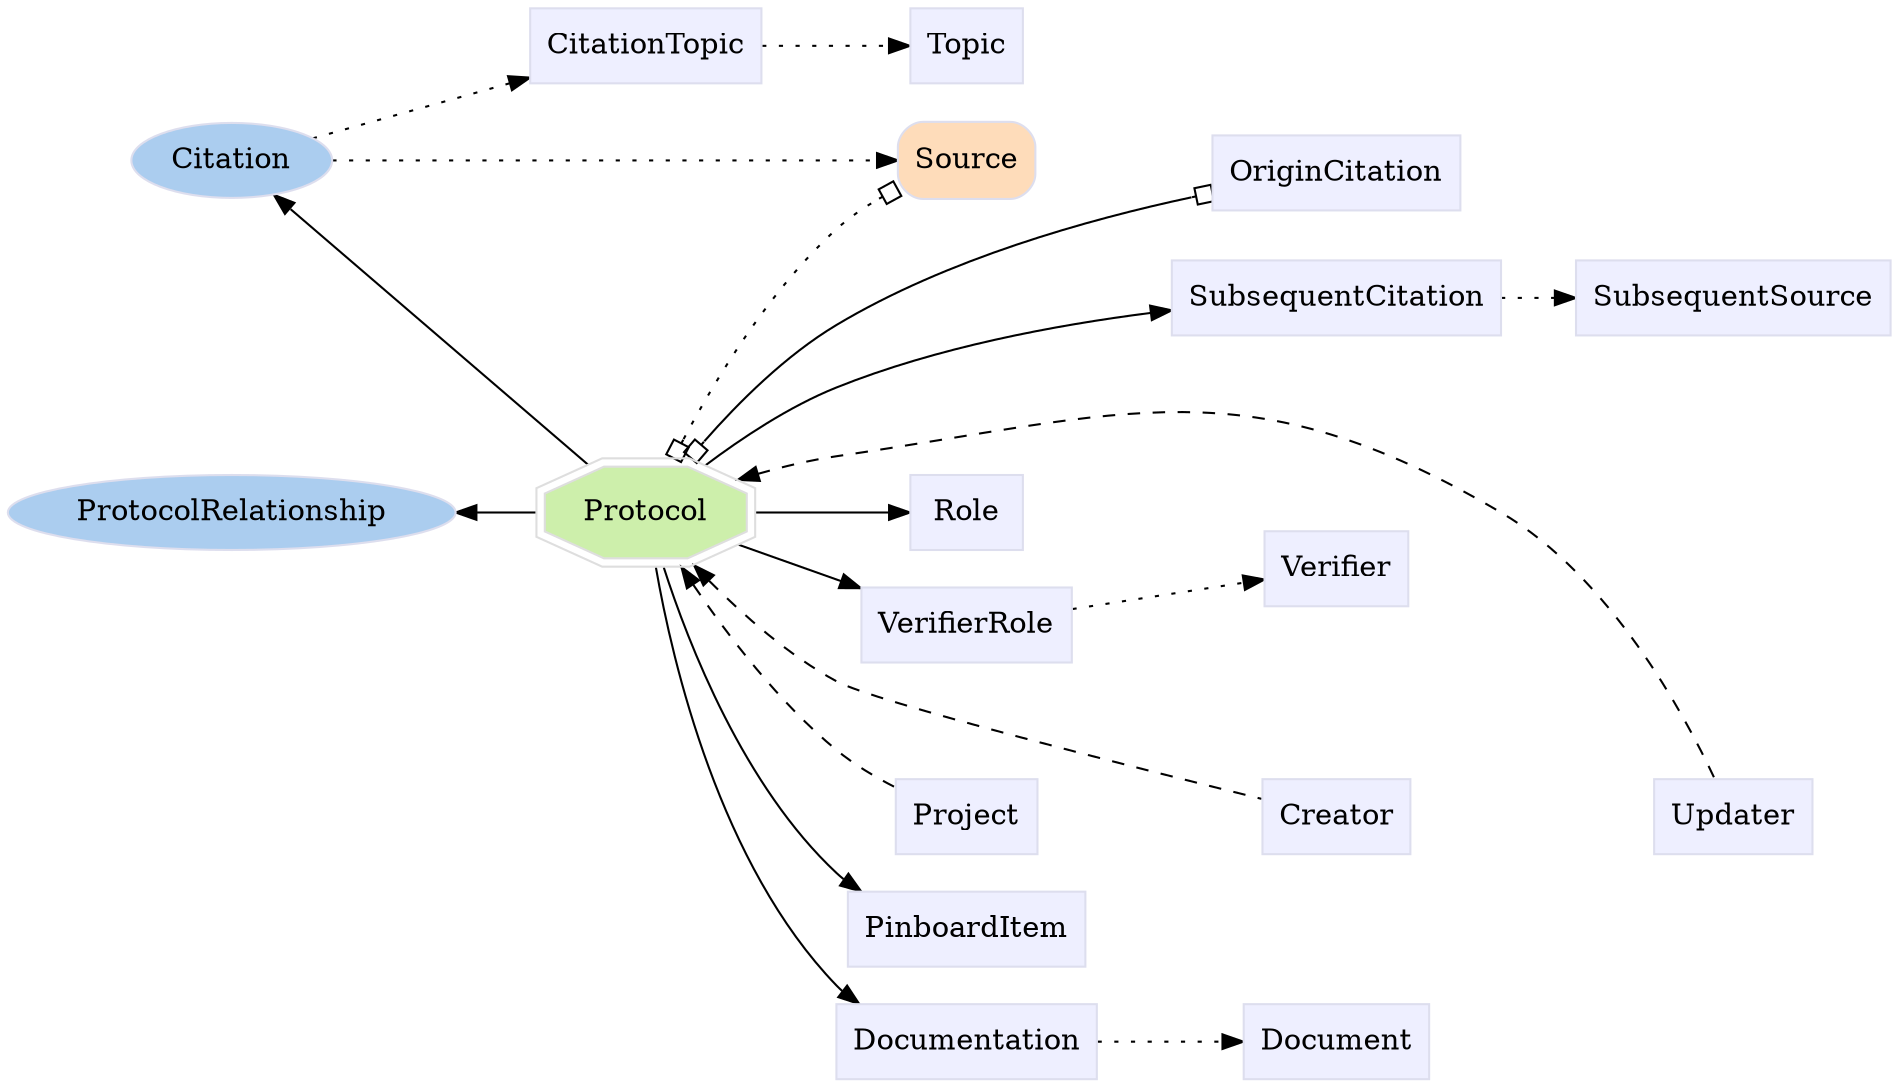 digraph Protocol {
	graph [bb="0,0,748.52,514",
		label="",
		outputorder=edgesfirst,
		rankdir=LR
	];
	node [label="\N"];
	subgraph annotator_cluster {
		graph [rank=min];
		Citation	[color="#dddeee",
			fillcolor="#abcdef",
			group=annotator,
			height=0.5,
			href="/develop/Data/models.html#citation",
			label=Citation,
			pos="85.142,441",
			shape=oval,
			style=filled,
			target=_top,
			width=1.0832];
		ProtocolRelationship	[color="#dddeee",
			fillcolor="#abcdef",
			group=annotator,
			height=0.5,
			href="/develop/Data/models.html#protocol-relationship",
			label=ProtocolRelationship,
			pos="85.142,272",
			shape=oval,
			style=filled,
			target=_top,
			width=2.3651];
	}
	subgraph core {
		Source	[color="#dddeee",
			fillcolor="#fedcba",
			group=core,
			height=0.51389,
			href="/develop/Data/models.html#source",
			label=Source,
			pos="388.02,441",
			shape=Mrecord,
			style=filled,
			target=_top,
			width=0.75];
	}
	subgraph supporting {
		Protocol	[color="#dedede",
			fillcolor="#cdefab",
			group=target,
			height=0.61111,
			href="/develop/Data/models.html#protocol",
			label=Protocol,
			pos="253.9,272",
			shape=doubleoctagon,
			style=filled,
			target=_top,
			width=1.3227];
		CitationTopic	[color="#dddeee",
			fillcolor="#eeefff",
			group=supporting,
			height=0.5,
			href="/develop/Data/models.html#citation-topic",
			label=CitationTopic,
			pos="253.9,496",
			shape=box,
			style=filled,
			target=_top,
			width=1.2778];
		Documentation	[color="#dddeee",
			fillcolor="#eeefff",
			group=supporting,
			height=0.5,
			href="/develop/Data/models.html#documentation",
			label=Documentation,
			pos="388.02,18",
			shape=box,
			style=filled,
			target=_top,
			width=1.4028];
		Document	[color="#dddeee",
			fillcolor="#eeefff",
			group=supporting,
			height=0.5,
			href="/develop/Data/models.html#document",
			label=Document,
			pos="535.52,18",
			shape=box,
			style=filled,
			target=_top,
			width=1.0278];
		PinboardItem	[color="#dddeee",
			fillcolor="#eeefff",
			group=supporting,
			height=0.5,
			href="/develop/Data/models.html#pinboard-item",
			label=PinboardItem,
			pos="388.02,72",
			shape=box,
			style=filled,
			target=_top,
			width=1.2639];
		Role	[color="#dddeee",
			fillcolor="#eeefff",
			group=supporting,
			height=0.5,
			href="/develop/Data/models.html#role",
			label=Role,
			pos="388.02,272",
			shape=box,
			style=filled,
			target=_top,
			width=0.75];
		SubsequentCitation	[color="#dddeee",
			fillcolor="#eeefff",
			group=supporting,
			height=0.5,
			href="/develop/Data/models.html#subsequent-citation",
			label=SubsequentCitation,
			pos="535.52,375",
			shape=box,
			style=filled,
			target=_top,
			width=1.6944];
		SubsequentSource	[color="#dddeee",
			fillcolor="#eeefff",
			group=supporting,
			height=0.5,
			href="/develop/Data/models.html#subsequent-source",
			label=SubsequentSource,
			pos="690.52,375",
			shape=box,
			style=filled,
			target=_top,
			width=1.6111];
		Topic	[color="#dddeee",
			fillcolor="#eeefff",
			group=supporting,
			height=0.5,
			href="/develop/Data/models.html#topic",
			label=Topic,
			pos="388.02,496",
			shape=box,
			style=filled,
			target=_top,
			width=0.75];
		VerifierRole	[color="#dddeee",
			fillcolor="#eeefff",
			group=supporting,
			height=0.5,
			href="/develop/Data/models.html#verifier-role",
			label=VerifierRole,
			pos="388.02,218",
			shape=box,
			style=filled,
			target=_top,
			width=1.1528];
		Verifier	[color="#dddeee",
			fillcolor="#eeefff",
			group=supporting,
			height=0.5,
			href="/develop/Data/models.html#verifier",
			label=Verifier,
			pos="535.52,245",
			shape=box,
			style=filled,
			target=_top,
			width=0.79167];
		Creator	[color="#dddeee",
			fillcolor="#eeefff",
			group=supporting,
			height=0.5,
			href="/develop/Data/models.html#creator",
			label=Creator,
			pos="535.52,126",
			shape=box,
			style=filled,
			target=_top,
			width=0.79167];
		Project	[color="#dddeee",
			fillcolor="#eeefff",
			group=supporting,
			height=0.5,
			href="/develop/Data/models.html#project",
			label=Project,
			pos="388.02,126",
			shape=box,
			style=filled,
			target=_top,
			width=0.76389];
		Updater	[color="#dddeee",
			fillcolor="#eeefff",
			group=supporting,
			height=0.5,
			href="/develop/Data/models.html#updater",
			label=Updater,
			pos="690.52,126",
			shape=box,
			style=filled,
			target=_top,
			width=0.83333];
		OriginCitation	[color="#dddeee",
			fillcolor="#eeefff",
			group=supporting,
			height=0.5,
			href="/develop/Data/models.html#origin-citation",
			label=OriginCitation,
			pos="535.52,435",
			shape=box,
			style=filled,
			target=_top,
			width=1.3194];
	}
	Citation -> Source	[pos="e,360.7,441 124.25,441 182.6,441 293.35,441 350.64,441",
		style=dotted];
	Citation -> CitationTopic	[pos="e,207.83,481.13 117.51,451.35 140.2,458.83 171.44,469.13 198.19,477.96",
		style=dotted];
	Source -> SubsequentCitation	[pos="e,494.74,393.04 415.03,429.2 434.59,420.33 461.96,407.92 485.57,397.2",
		style=invis];
	Source -> OriginCitation	[pos="e,487.85,436.92 415.03,439.93 432.46,439.21 456.1,438.23 477.75,437.34",
		style=invis];
	Protocol -> Citation	[pos="e,102.13,424.8 232.05,293.13 200.81,324.79 142.06,384.34 109.44,417.39"];
	Protocol -> ProtocolRelationship	[pos="e,170.5,272 206.19,272 198.08,272 189.4,272 180.54,272"];
	Protocol -> Source	[arrowhead=obox,
		arrowtail=obox,
		dir=both,
		pos="s,264.66,294.24 e,360.97,426.66 269.13,303.62 283.44,333.01 307.63,376.83 337.52,408 341.97,412.65 347.2,416.99 352.55,420.9",
		style=dotted];
	Protocol -> Documentation	[pos="e,347.18,36.163 257.71,249.7 264.27,205.75 284.33,106.85 337.52,45 338.13,44.286 338.77,43.587 339.43,42.903"];
	Protocol -> PinboardItem	[pos="e,347.99,90.1 260.67,249.77 270.88,214.14 295.17,143.7 337.52,99 338.29,98.183 339.1,97.385 339.93,96.605"];
	Protocol -> Role	[pos="e,360.97,272 301.85,272 318,272 335.82,272 350.97,272"];
	Protocol -> SubsequentCitation	[pos="e,474.32,368.42 277.5,292.4 293.26,305.58 315.36,322.06 337.52,332 377.54,349.95 425.58,360.63 464.2,366.85"];
	Protocol -> VerifierRole	[pos="e,346.3,234.64 291,257.24 305.18,251.45 321.68,244.7 336.97,238.46"];
	Protocol -> Creator	[dir=back,
		pos="s,272.43,249.9 279.01,242.35 294.24,225.28 315.2,204.59 337.52,191 366.51,173.34 459.61,146.45 506.7,133.49",
		style=dashed];
	Protocol -> Project	[dir=back,
		pos="s,267.44,249.99 272.84,241.14 288.01,216.73 311.41,182.75 337.52,158 344.35,151.52 352.66,145.57 360.51,140.6",
		style=dashed];
	Protocol -> Updater	[dir=back,
		pos="s,291.3,286.64 300.91,289.87 312.67,293.65 325.41,297.07 337.52,299 451.81,317.2 500.12,336.05 596.52,272 643.83,240.57 671.97,175.97 \
683.46,144.31",
		style=dashed];
	Protocol -> OriginCitation	[arrowhead=obox,
		arrowtail=obox,
		dir=both,
		pos="s,270.66,294.13 e,487.87,424.05 276.98,302.22 292.19,321.25 313.88,345.14 337.52,361 380.68,389.96 436.71,409.59 477.98,421.31"];
	CitationTopic -> Topic	[pos="e,360.98,496 300,496 316.52,496 334.99,496 350.65,496",
		style=dotted];
	Documentation -> Document	[pos="e,498.39,18 438.68,18 454.76,18 472.51,18 488.32,18",
		style=dotted];
	Role -> Verifier	[pos="e,507,250.11 415.03,267.17 437.8,262.95 471.17,256.75 496.87,251.99",
		style=invis];
	SubsequentCitation -> SubsequentSource	[pos="e,632.16,375 596.55,375 604.88,375 613.49,375 621.95,375",
		style=dotted];
	VerifierRole -> Verifier	[pos="e,506.63,239.83 429.55,225.52 450.55,229.42 476.05,234.15 496.65,237.97",
		style=dotted];
	Creator -> Updater	[pos="e,660.46,126 564.23,126 588.25,126 623.29,126 650.21,126",
		style=invis];
	Project -> Creator	[pos="e,507.01,126 415.7,126 438.49,126 471.52,126 496.97,126",
		style=invis];
}
